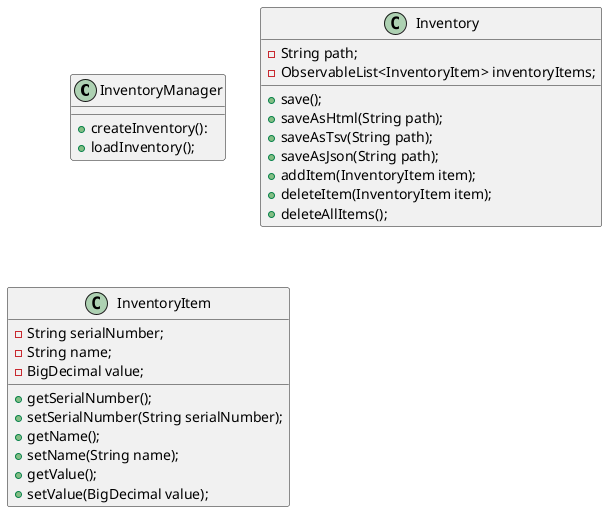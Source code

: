 @startuml

class InventoryManager {

    +createInventory():
    +loadInventory();
}

class Inventory {
    -String path;
    -ObservableList<InventoryItem> inventoryItems;

    +save();
    +saveAsHtml(String path);
    +saveAsTsv(String path);
    +saveAsJson(String path);
    +addItem(InventoryItem item);
    +deleteItem(InventoryItem item);
    +deleteAllItems();
}

class InventoryItem {
    -String serialNumber;
    -String name;
    -BigDecimal value;

    +getSerialNumber();
    +setSerialNumber(String serialNumber);
    +getName();
    +setName(String name);
    +getValue();
    +setValue(BigDecimal value);
}

@enduml